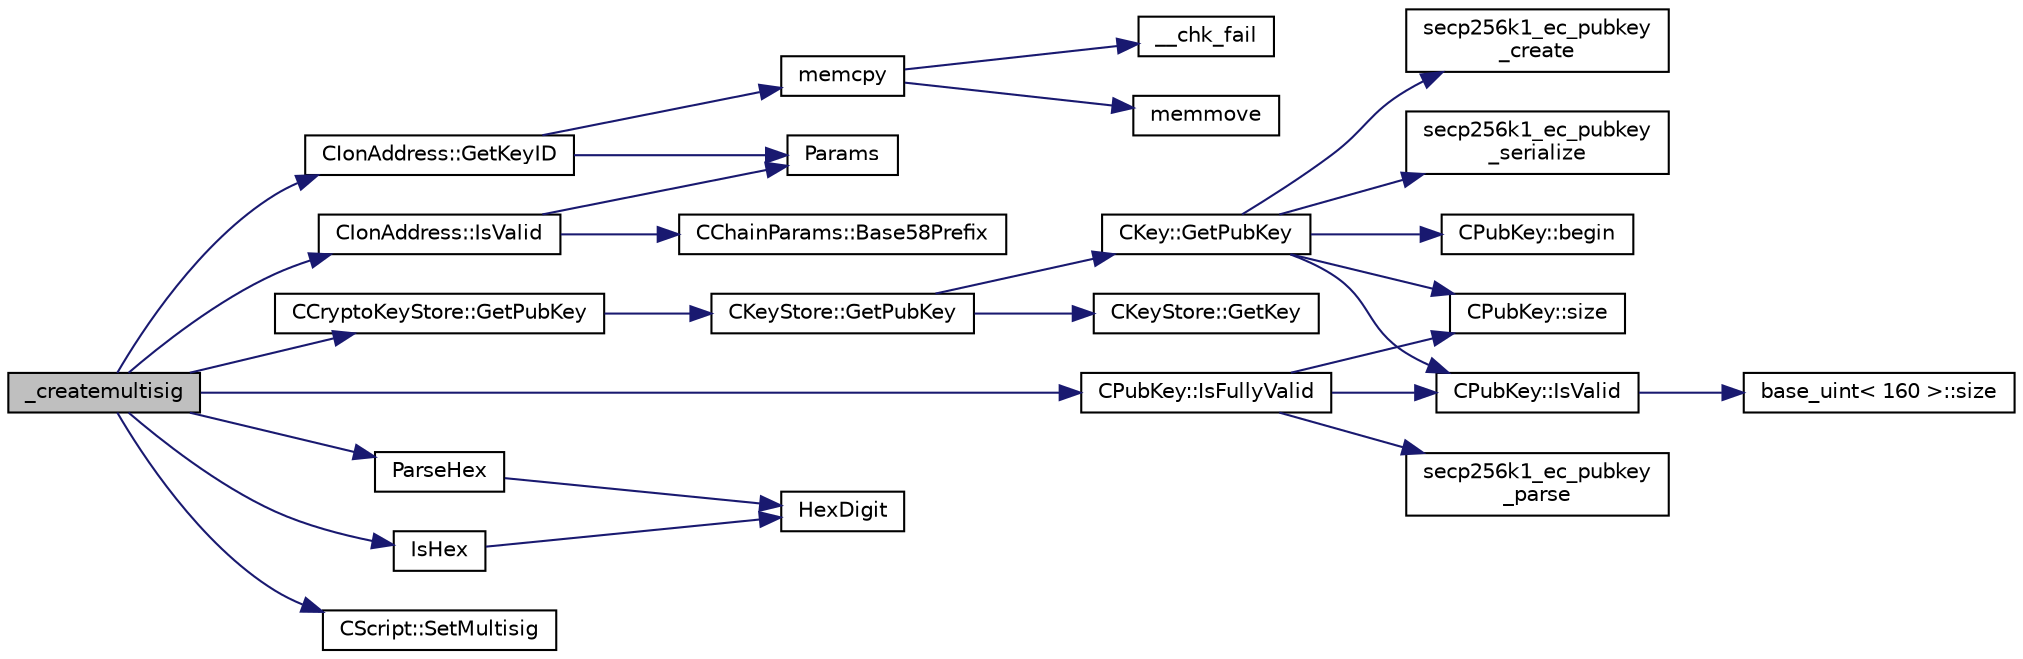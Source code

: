 digraph "_createmultisig"
{
  edge [fontname="Helvetica",fontsize="10",labelfontname="Helvetica",labelfontsize="10"];
  node [fontname="Helvetica",fontsize="10",shape=record];
  rankdir="LR";
  Node0 [label="_createmultisig",height=0.2,width=0.4,color="black", fillcolor="grey75", style="filled", fontcolor="black"];
  Node0 -> Node1 [color="midnightblue",fontsize="10",style="solid",fontname="Helvetica"];
  Node1 [label="CIonAddress::IsValid",height=0.2,width=0.4,color="black", fillcolor="white", style="filled",URL="$d1/de4/class_c_ion_address.html#a93cb71370b938e7fad4a74c4b5775da6"];
  Node1 -> Node2 [color="midnightblue",fontsize="10",style="solid",fontname="Helvetica"];
  Node2 [label="Params",height=0.2,width=0.4,color="black", fillcolor="white", style="filled",URL="$df/dbf/chainparams_8cpp.html#ace5c5b706d71a324a417dd2db394fd4a",tooltip="Return the currently selected parameters. "];
  Node1 -> Node3 [color="midnightblue",fontsize="10",style="solid",fontname="Helvetica"];
  Node3 [label="CChainParams::Base58Prefix",height=0.2,width=0.4,color="black", fillcolor="white", style="filled",URL="$d1/d4f/class_c_chain_params.html#a103c58eca4a26a71201882b3ed6c4cb4"];
  Node0 -> Node4 [color="midnightblue",fontsize="10",style="solid",fontname="Helvetica"];
  Node4 [label="CIonAddress::GetKeyID",height=0.2,width=0.4,color="black", fillcolor="white", style="filled",URL="$d1/de4/class_c_ion_address.html#a39fc6281214567b569fac52ff718736c"];
  Node4 -> Node2 [color="midnightblue",fontsize="10",style="solid",fontname="Helvetica"];
  Node4 -> Node5 [color="midnightblue",fontsize="10",style="solid",fontname="Helvetica"];
  Node5 [label="memcpy",height=0.2,width=0.4,color="black", fillcolor="white", style="filled",URL="$d5/d9f/glibc__compat_8cpp.html#a0f46826ab0466591e136db24394923cf"];
  Node5 -> Node6 [color="midnightblue",fontsize="10",style="solid",fontname="Helvetica"];
  Node6 [label="memmove",height=0.2,width=0.4,color="black", fillcolor="white", style="filled",URL="$d5/d9f/glibc__compat_8cpp.html#a9778d49e9029dd75bc53ecbbf9f5e9a1"];
  Node5 -> Node7 [color="midnightblue",fontsize="10",style="solid",fontname="Helvetica"];
  Node7 [label="__chk_fail",height=0.2,width=0.4,color="black", fillcolor="white", style="filled",URL="$d5/d9f/glibc__compat_8cpp.html#a424ac71631da5ada2976630ff67051d1"];
  Node0 -> Node8 [color="midnightblue",fontsize="10",style="solid",fontname="Helvetica"];
  Node8 [label="CCryptoKeyStore::GetPubKey",height=0.2,width=0.4,color="black", fillcolor="white", style="filled",URL="$db/dad/class_c_crypto_key_store.html#a20b474adfe6900bb36cd4fd6f9c31380"];
  Node8 -> Node9 [color="midnightblue",fontsize="10",style="solid",fontname="Helvetica"];
  Node9 [label="CKeyStore::GetPubKey",height=0.2,width=0.4,color="black", fillcolor="white", style="filled",URL="$d0/dc3/class_c_key_store.html#ab83687ea4c9df138b21f6ec3e9809f42"];
  Node9 -> Node10 [color="midnightblue",fontsize="10",style="solid",fontname="Helvetica"];
  Node10 [label="CKeyStore::GetKey",height=0.2,width=0.4,color="black", fillcolor="white", style="filled",URL="$d0/dc3/class_c_key_store.html#a2dffca468fef2e5da2e42a7c983d968a"];
  Node9 -> Node11 [color="midnightblue",fontsize="10",style="solid",fontname="Helvetica"];
  Node11 [label="CKey::GetPubKey",height=0.2,width=0.4,color="black", fillcolor="white", style="filled",URL="$d2/d63/class_c_key.html#aa1085c59603a62db6ec776300f250337"];
  Node11 -> Node12 [color="midnightblue",fontsize="10",style="solid",fontname="Helvetica"];
  Node12 [label="secp256k1_ec_pubkey\l_create",height=0.2,width=0.4,color="black", fillcolor="white", style="filled",URL="$d7/dd3/secp256k1_8h.html#a7438071aa8a6dc4697abe4f4659f2161",tooltip="Compute the public key for a secret key. "];
  Node11 -> Node13 [color="midnightblue",fontsize="10",style="solid",fontname="Helvetica"];
  Node13 [label="secp256k1_ec_pubkey\l_serialize",height=0.2,width=0.4,color="black", fillcolor="white", style="filled",URL="$d7/dd3/secp256k1_8h.html#a34977bf00322e510e881160c421836d7",tooltip="Serialize a pubkey object into a serialized byte sequence. "];
  Node11 -> Node14 [color="midnightblue",fontsize="10",style="solid",fontname="Helvetica"];
  Node14 [label="CPubKey::begin",height=0.2,width=0.4,color="black", fillcolor="white", style="filled",URL="$da/d4e/class_c_pub_key.html#a859ab9909d68092d6d4fc739237ab358"];
  Node11 -> Node15 [color="midnightblue",fontsize="10",style="solid",fontname="Helvetica"];
  Node15 [label="CPubKey::size",height=0.2,width=0.4,color="black", fillcolor="white", style="filled",URL="$da/d4e/class_c_pub_key.html#a6bb28fcf0a5f799c69f5b7269363b309"];
  Node11 -> Node16 [color="midnightblue",fontsize="10",style="solid",fontname="Helvetica"];
  Node16 [label="CPubKey::IsValid",height=0.2,width=0.4,color="black", fillcolor="white", style="filled",URL="$da/d4e/class_c_pub_key.html#a4fa94293cf8577fd039b9a133f6c7f30"];
  Node16 -> Node17 [color="midnightblue",fontsize="10",style="solid",fontname="Helvetica"];
  Node17 [label="base_uint\< 160 \>::size",height=0.2,width=0.4,color="black", fillcolor="white", style="filled",URL="$da/df7/classbase__uint.html#a1f49b034e686269601ea89b0319b8004"];
  Node0 -> Node18 [color="midnightblue",fontsize="10",style="solid",fontname="Helvetica"];
  Node18 [label="CPubKey::IsFullyValid",height=0.2,width=0.4,color="black", fillcolor="white", style="filled",URL="$da/d4e/class_c_pub_key.html#a69d8d49962240a5696410229dd83c93e"];
  Node18 -> Node16 [color="midnightblue",fontsize="10",style="solid",fontname="Helvetica"];
  Node18 -> Node19 [color="midnightblue",fontsize="10",style="solid",fontname="Helvetica"];
  Node19 [label="secp256k1_ec_pubkey\l_parse",height=0.2,width=0.4,color="black", fillcolor="white", style="filled",URL="$d7/dd3/secp256k1_8h.html#a4e5dc8952c9a7e791376505ef2023ca1",tooltip="Parse a variable-length public key into the pubkey object. "];
  Node18 -> Node15 [color="midnightblue",fontsize="10",style="solid",fontname="Helvetica"];
  Node0 -> Node20 [color="midnightblue",fontsize="10",style="solid",fontname="Helvetica"];
  Node20 [label="IsHex",height=0.2,width=0.4,color="black", fillcolor="white", style="filled",URL="$df/d2d/util_8cpp.html#aa4e3553d2b2fe693c106f4296685f75c"];
  Node20 -> Node21 [color="midnightblue",fontsize="10",style="solid",fontname="Helvetica"];
  Node21 [label="HexDigit",height=0.2,width=0.4,color="black", fillcolor="white", style="filled",URL="$df/d2d/util_8cpp.html#aa59e8a8c5a39cb5041f93bb95dd02119"];
  Node0 -> Node22 [color="midnightblue",fontsize="10",style="solid",fontname="Helvetica"];
  Node22 [label="ParseHex",height=0.2,width=0.4,color="black", fillcolor="white", style="filled",URL="$df/d2d/util_8cpp.html#abea395175fbc4a788ed0f0a41710b8a7"];
  Node22 -> Node21 [color="midnightblue",fontsize="10",style="solid",fontname="Helvetica"];
  Node0 -> Node23 [color="midnightblue",fontsize="10",style="solid",fontname="Helvetica"];
  Node23 [label="CScript::SetMultisig",height=0.2,width=0.4,color="black", fillcolor="white", style="filled",URL="$d9/d4b/class_c_script.html#a1bb2091fd110a07fabed259b94589227"];
}
